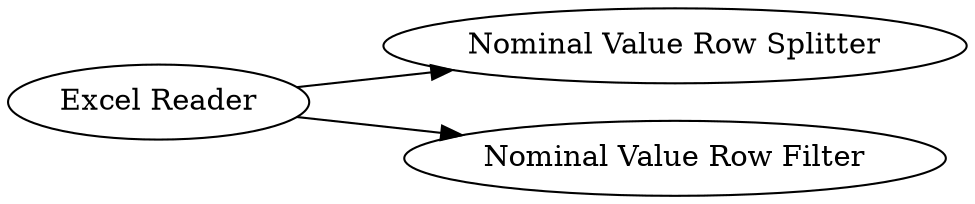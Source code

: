 digraph {
	77 -> 87
	77 -> 88
	88 [label="Nominal Value Row Filter"]
	87 [label="Nominal Value Row Splitter"]
	77 [label="Excel Reader"]
	rankdir=LR
}

